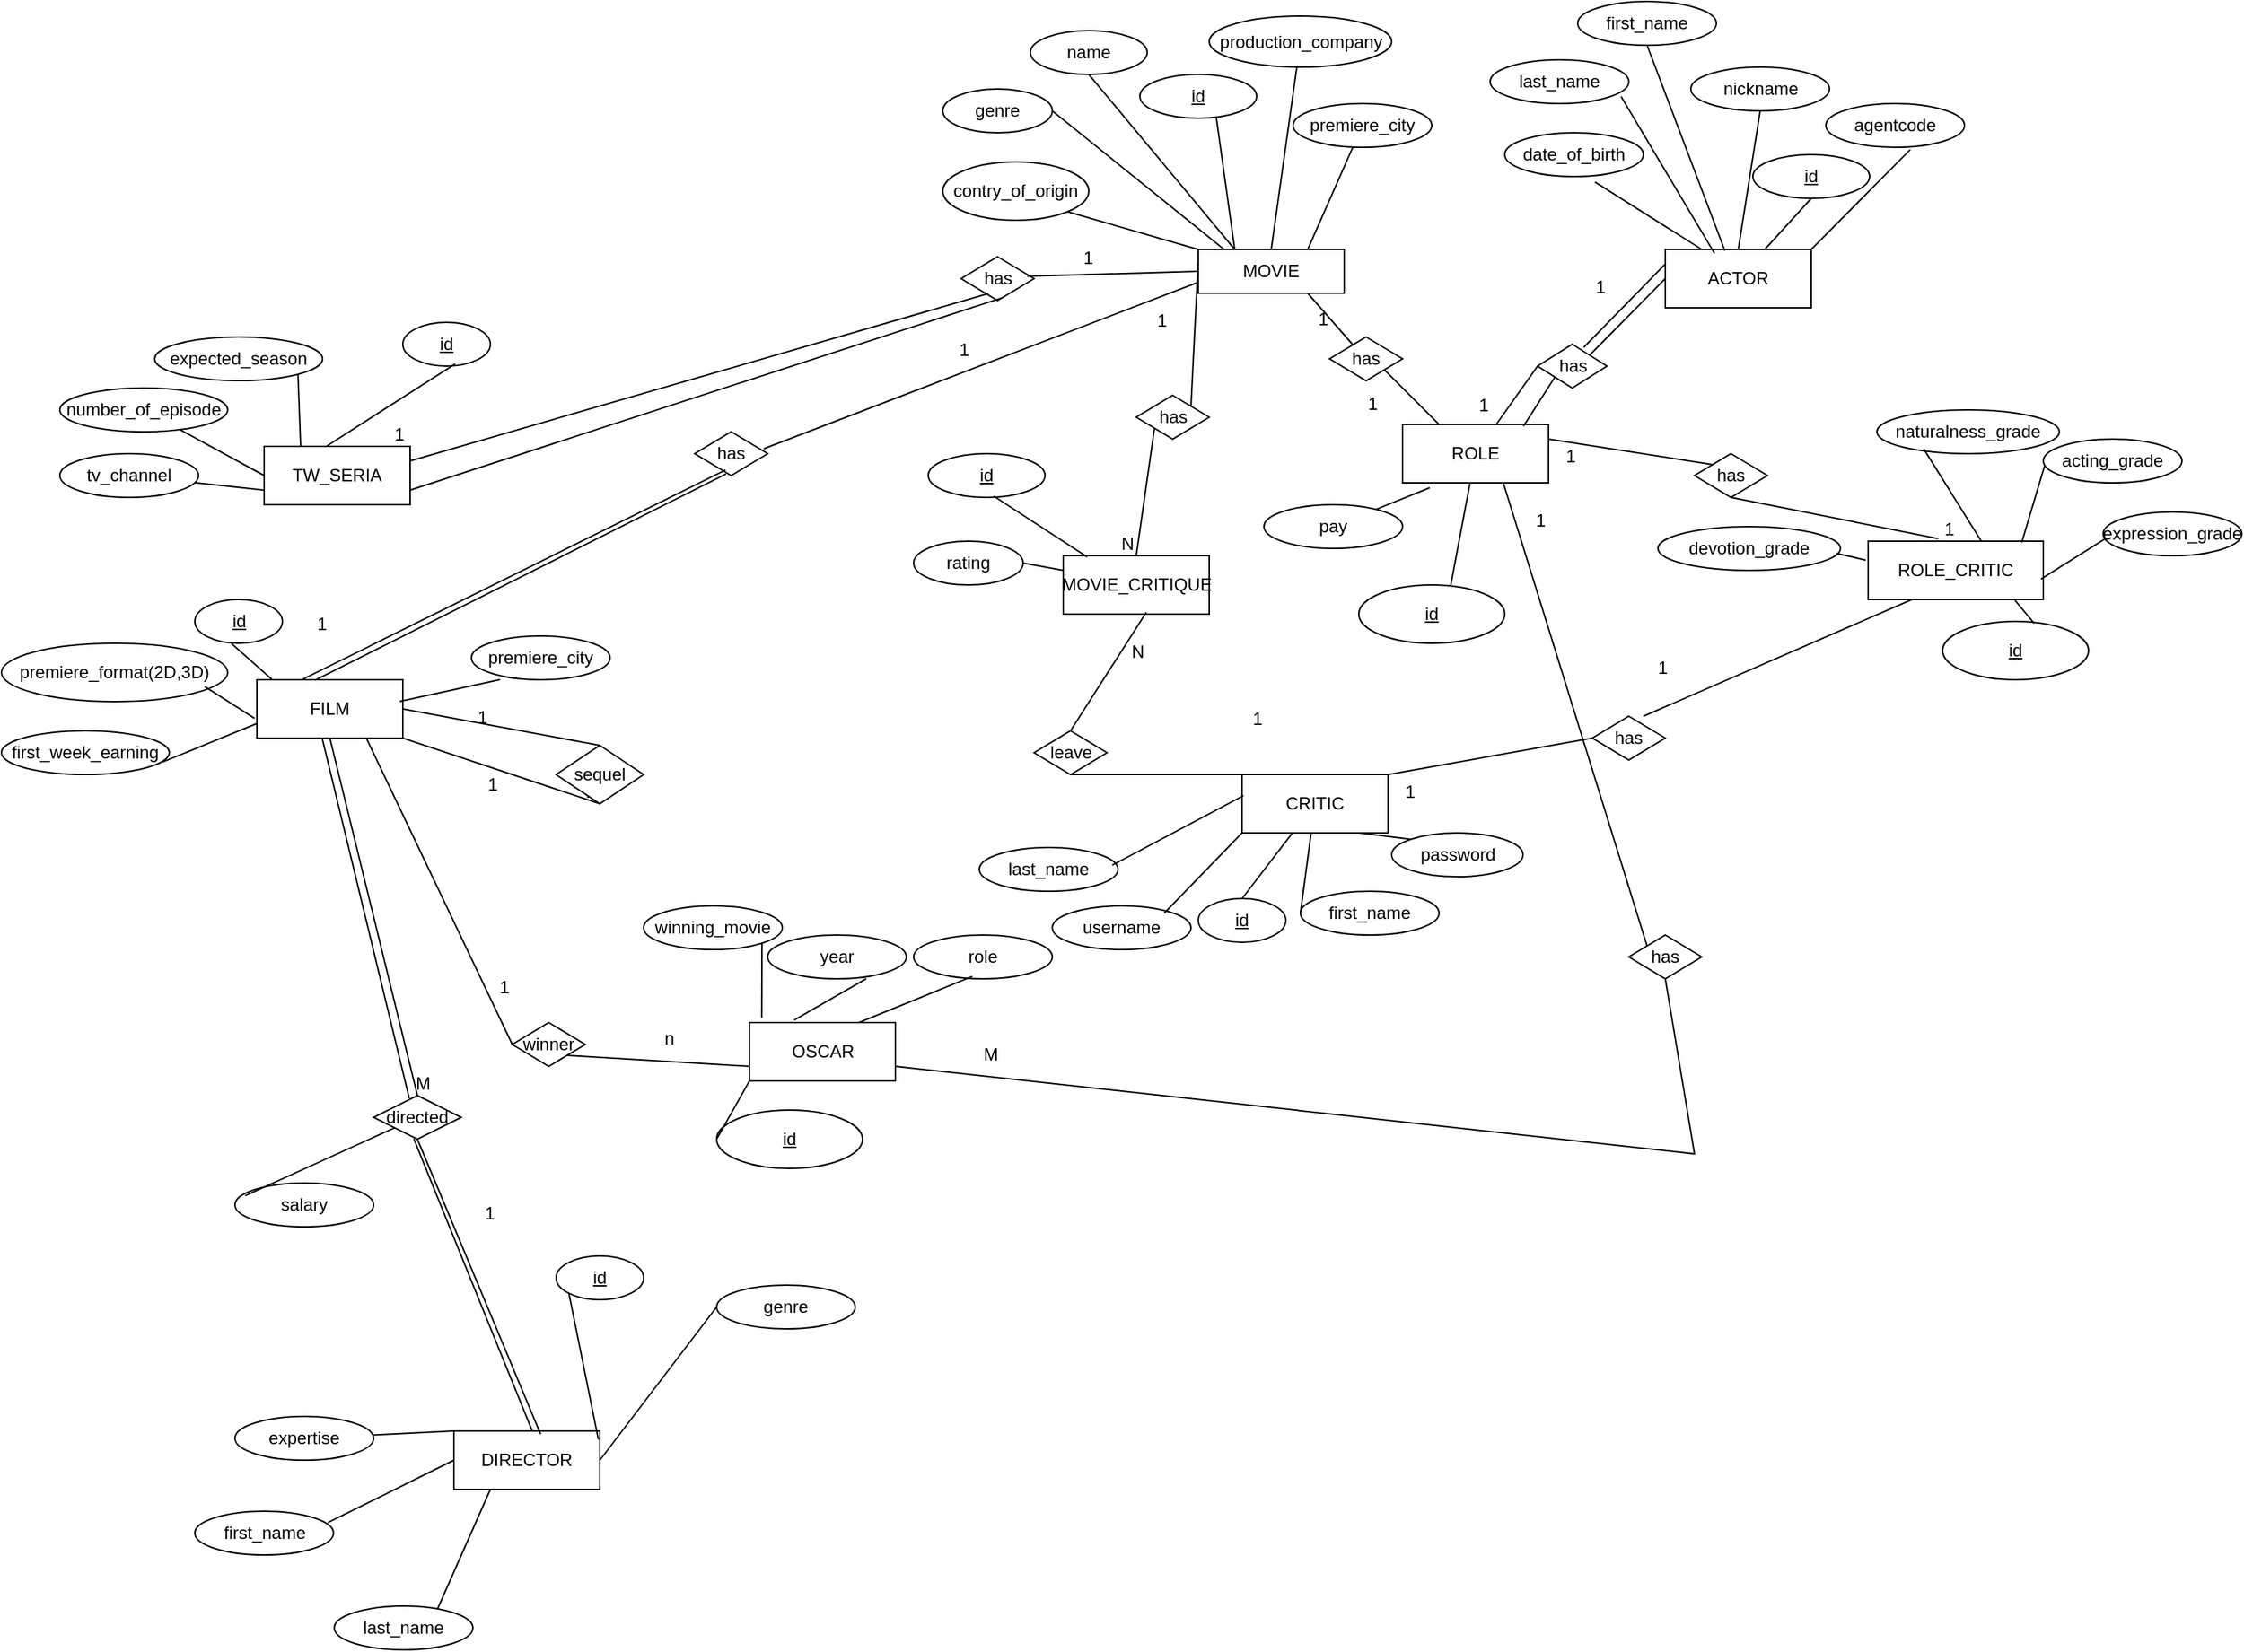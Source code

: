<mxfile version="22.1.18" type="device">
  <diagram name="Page-1" id="maxGjUrJrCPBFPNwjwl4">
    <mxGraphModel dx="3152" dy="1347" grid="1" gridSize="10" guides="1" tooltips="1" connect="1" arrows="1" fold="1" page="1" pageScale="1" pageWidth="850" pageHeight="1100" math="0" shadow="0">
      <root>
        <mxCell id="0" />
        <mxCell id="1" parent="0" />
        <mxCell id="7V2NO4_es9mxgs32gqrF-1" value="MOVIE" style="whiteSpace=wrap;html=1;align=center;" parent="1" vertex="1">
          <mxGeometry x="120" y="280" width="100" height="30" as="geometry" />
        </mxCell>
        <mxCell id="7V2NO4_es9mxgs32gqrF-2" value="has" style="shape=rhombus;perimeter=rhombusPerimeter;whiteSpace=wrap;html=1;align=center;" parent="1" vertex="1">
          <mxGeometry x="352.5" y="345" width="47.5" height="30" as="geometry" />
        </mxCell>
        <mxCell id="7V2NO4_es9mxgs32gqrF-3" value="ACTOR" style="whiteSpace=wrap;html=1;align=center;" parent="1" vertex="1">
          <mxGeometry x="440" y="280" width="100" height="40" as="geometry" />
        </mxCell>
        <mxCell id="7V2NO4_es9mxgs32gqrF-4" value="winner" style="shape=rhombus;perimeter=rhombusPerimeter;whiteSpace=wrap;html=1;align=center;" parent="1" vertex="1">
          <mxGeometry x="-350" y="810" width="50" height="30" as="geometry" />
        </mxCell>
        <mxCell id="7V2NO4_es9mxgs32gqrF-5" value="MOVIE_CRITIQUE" style="whiteSpace=wrap;html=1;align=center;" parent="1" vertex="1">
          <mxGeometry x="27.5" y="490" width="100" height="40" as="geometry" />
        </mxCell>
        <mxCell id="7V2NO4_es9mxgs32gqrF-7" value="leave" style="shape=rhombus;perimeter=rhombusPerimeter;whiteSpace=wrap;html=1;align=center;" parent="1" vertex="1">
          <mxGeometry x="7.5" y="610" width="50" height="30" as="geometry" />
        </mxCell>
        <mxCell id="7V2NO4_es9mxgs32gqrF-8" value="CRITIC" style="whiteSpace=wrap;html=1;align=center;" parent="1" vertex="1">
          <mxGeometry x="150" y="640" width="100" height="40" as="geometry" />
        </mxCell>
        <mxCell id="7V2NO4_es9mxgs32gqrF-9" value="has" style="shape=rhombus;perimeter=rhombusPerimeter;whiteSpace=wrap;html=1;align=center;" parent="1" vertex="1">
          <mxGeometry x="-42.5" y="285" width="50" height="30" as="geometry" />
        </mxCell>
        <mxCell id="7V2NO4_es9mxgs32gqrF-13" value="TW_SERIA" style="whiteSpace=wrap;html=1;align=center;" parent="1" vertex="1">
          <mxGeometry x="-520" y="415" width="100" height="40" as="geometry" />
        </mxCell>
        <mxCell id="7V2NO4_es9mxgs32gqrF-14" value="FILM" style="whiteSpace=wrap;html=1;align=center;" parent="1" vertex="1">
          <mxGeometry x="-525" y="575" width="100" height="40" as="geometry" />
        </mxCell>
        <mxCell id="7V2NO4_es9mxgs32gqrF-15" value="has" style="shape=rhombus;perimeter=rhombusPerimeter;whiteSpace=wrap;html=1;align=center;" parent="1" vertex="1">
          <mxGeometry x="-225" y="405" width="50" height="30" as="geometry" />
        </mxCell>
        <mxCell id="7V2NO4_es9mxgs32gqrF-18" value="directed" style="shape=rhombus;perimeter=rhombusPerimeter;whiteSpace=wrap;html=1;align=center;" parent="1" vertex="1">
          <mxGeometry x="-445" y="860" width="60" height="30" as="geometry" />
        </mxCell>
        <mxCell id="7V2NO4_es9mxgs32gqrF-19" value="DIRECTOR" style="whiteSpace=wrap;html=1;align=center;" parent="1" vertex="1">
          <mxGeometry x="-390" y="1090" width="100" height="40" as="geometry" />
        </mxCell>
        <mxCell id="7V2NO4_es9mxgs32gqrF-22" value="OSCAR" style="whiteSpace=wrap;html=1;align=center;" parent="1" vertex="1">
          <mxGeometry x="-187.5" y="810" width="100" height="40" as="geometry" />
        </mxCell>
        <mxCell id="7V2NO4_es9mxgs32gqrF-23" value="" style="endArrow=none;html=1;rounded=0;entryX=0;entryY=0.5;entryDx=0;entryDy=0;" parent="1" source="R5YM7b1Q5V1mwG2JrPDw-5" target="7V2NO4_es9mxgs32gqrF-2" edge="1">
          <mxGeometry relative="1" as="geometry">
            <mxPoint x="420" y="540" as="sourcePoint" />
            <mxPoint x="580" y="540" as="targetPoint" />
          </mxGeometry>
        </mxCell>
        <mxCell id="7V2NO4_es9mxgs32gqrF-24" value="1" style="resizable=0;html=1;whiteSpace=wrap;align=right;verticalAlign=bottom;" parent="7V2NO4_es9mxgs32gqrF-23" connectable="0" vertex="1">
          <mxGeometry x="1" relative="1" as="geometry">
            <mxPoint x="-32" y="35" as="offset" />
          </mxGeometry>
        </mxCell>
        <mxCell id="7V2NO4_es9mxgs32gqrF-25" value="" style="endArrow=none;html=1;rounded=0;exitX=1;exitY=0;exitDx=0;exitDy=0;entryX=0;entryY=0.5;entryDx=0;entryDy=0;" parent="1" source="7V2NO4_es9mxgs32gqrF-2" target="7V2NO4_es9mxgs32gqrF-3" edge="1">
          <mxGeometry relative="1" as="geometry">
            <mxPoint x="230" y="310" as="sourcePoint" />
            <mxPoint x="310" y="310" as="targetPoint" />
          </mxGeometry>
        </mxCell>
        <mxCell id="7V2NO4_es9mxgs32gqrF-26" value="1" style="resizable=0;html=1;whiteSpace=wrap;align=right;verticalAlign=bottom;" parent="7V2NO4_es9mxgs32gqrF-25" connectable="0" vertex="1">
          <mxGeometry x="1" relative="1" as="geometry">
            <mxPoint x="-40" y="15" as="offset" />
          </mxGeometry>
        </mxCell>
        <mxCell id="7V2NO4_es9mxgs32gqrF-27" value="" style="endArrow=none;html=1;rounded=0;exitX=0.75;exitY=1;exitDx=0;exitDy=0;entryX=0;entryY=0.5;entryDx=0;entryDy=0;" parent="1" source="7V2NO4_es9mxgs32gqrF-14" target="7V2NO4_es9mxgs32gqrF-4" edge="1">
          <mxGeometry relative="1" as="geometry">
            <mxPoint x="-333.31" y="900" as="sourcePoint" />
            <mxPoint x="445.004" y="758.488" as="targetPoint" />
          </mxGeometry>
        </mxCell>
        <mxCell id="7V2NO4_es9mxgs32gqrF-28" value="1" style="resizable=0;html=1;whiteSpace=wrap;align=right;verticalAlign=bottom;" parent="7V2NO4_es9mxgs32gqrF-27" connectable="0" vertex="1">
          <mxGeometry x="1" relative="1" as="geometry">
            <mxPoint y="-30" as="offset" />
          </mxGeometry>
        </mxCell>
        <mxCell id="7V2NO4_es9mxgs32gqrF-29" value="" style="endArrow=none;html=1;rounded=0;entryX=0;entryY=0.75;entryDx=0;entryDy=0;exitX=1;exitY=1;exitDx=0;exitDy=0;" parent="1" source="7V2NO4_es9mxgs32gqrF-4" target="7V2NO4_es9mxgs32gqrF-22" edge="1">
          <mxGeometry relative="1" as="geometry">
            <mxPoint x="-310" y="870" as="sourcePoint" />
            <mxPoint x="-210" y="870" as="targetPoint" />
          </mxGeometry>
        </mxCell>
        <mxCell id="7V2NO4_es9mxgs32gqrF-30" value="n" style="resizable=0;html=1;whiteSpace=wrap;align=right;verticalAlign=bottom;" parent="7V2NO4_es9mxgs32gqrF-29" connectable="0" vertex="1">
          <mxGeometry x="1" relative="1" as="geometry">
            <mxPoint x="-50" y="-10" as="offset" />
          </mxGeometry>
        </mxCell>
        <mxCell id="7V2NO4_es9mxgs32gqrF-31" value="" style="endArrow=none;html=1;rounded=0;entryX=0.906;entryY=0.447;entryDx=0;entryDy=0;entryPerimeter=0;" parent="1" target="7V2NO4_es9mxgs32gqrF-9" edge="1">
          <mxGeometry relative="1" as="geometry">
            <mxPoint x="120" y="295" as="sourcePoint" />
            <mxPoint x="20" y="340" as="targetPoint" />
          </mxGeometry>
        </mxCell>
        <mxCell id="7V2NO4_es9mxgs32gqrF-32" value="1" style="resizable=0;html=1;whiteSpace=wrap;align=right;verticalAlign=bottom;" parent="7V2NO4_es9mxgs32gqrF-31" connectable="0" vertex="1">
          <mxGeometry x="1" relative="1" as="geometry">
            <mxPoint x="-10" y="-65" as="offset" />
          </mxGeometry>
        </mxCell>
        <mxCell id="7V2NO4_es9mxgs32gqrF-33" value="" style="endArrow=none;html=1;rounded=0;exitX=0.373;exitY=0.842;exitDx=0;exitDy=0;entryX=1;entryY=0.25;entryDx=0;entryDy=0;exitPerimeter=0;" parent="1" source="7V2NO4_es9mxgs32gqrF-9" target="7V2NO4_es9mxgs32gqrF-13" edge="1">
          <mxGeometry relative="1" as="geometry">
            <mxPoint x="180" y="330" as="sourcePoint" />
            <mxPoint x="-147.8" y="320.32" as="targetPoint" />
          </mxGeometry>
        </mxCell>
        <mxCell id="7V2NO4_es9mxgs32gqrF-34" value="1" style="resizable=0;html=1;whiteSpace=wrap;align=right;verticalAlign=bottom;" parent="7V2NO4_es9mxgs32gqrF-33" connectable="0" vertex="1">
          <mxGeometry x="1" relative="1" as="geometry">
            <mxPoint x="-2" y="-10" as="offset" />
          </mxGeometry>
        </mxCell>
        <mxCell id="7V2NO4_es9mxgs32gqrF-41" value="" style="endArrow=none;html=1;rounded=0;exitX=0.429;exitY=0.965;exitDx=0;exitDy=0;exitPerimeter=0;entryX=0.398;entryY=0.008;entryDx=0;entryDy=0;entryPerimeter=0;" parent="1" source="7V2NO4_es9mxgs32gqrF-15" target="7V2NO4_es9mxgs32gqrF-14" edge="1">
          <mxGeometry relative="1" as="geometry">
            <mxPoint x="145" y="620" as="sourcePoint" />
            <mxPoint x="126" y="690" as="targetPoint" />
          </mxGeometry>
        </mxCell>
        <mxCell id="7V2NO4_es9mxgs32gqrF-42" value="1" style="resizable=0;html=1;whiteSpace=wrap;align=right;verticalAlign=bottom;" parent="7V2NO4_es9mxgs32gqrF-41" connectable="0" vertex="1">
          <mxGeometry x="1" relative="1" as="geometry">
            <mxPoint x="10" y="-30" as="offset" />
          </mxGeometry>
        </mxCell>
        <mxCell id="7V2NO4_es9mxgs32gqrF-43" value="" style="endArrow=none;html=1;rounded=0;exitX=0.5;exitY=1;exitDx=0;exitDy=0;entryX=0.5;entryY=0;entryDx=0;entryDy=0;" parent="1" source="7V2NO4_es9mxgs32gqrF-14" target="7V2NO4_es9mxgs32gqrF-18" edge="1">
          <mxGeometry relative="1" as="geometry">
            <mxPoint x="280" y="718" as="sourcePoint" />
            <mxPoint x="319" y="790" as="targetPoint" />
          </mxGeometry>
        </mxCell>
        <mxCell id="7V2NO4_es9mxgs32gqrF-44" value="1" style="resizable=0;html=1;whiteSpace=wrap;align=right;verticalAlign=bottom;" parent="7V2NO4_es9mxgs32gqrF-43" connectable="0" vertex="1">
          <mxGeometry x="1" relative="1" as="geometry">
            <mxPoint x="55" y="90" as="offset" />
          </mxGeometry>
        </mxCell>
        <mxCell id="7V2NO4_es9mxgs32gqrF-45" value="" style="endArrow=none;html=1;rounded=0;exitX=0.594;exitY=0.054;exitDx=0;exitDy=0;exitPerimeter=0;entryX=0.5;entryY=1;entryDx=0;entryDy=0;" parent="1" source="7V2NO4_es9mxgs32gqrF-19" target="7V2NO4_es9mxgs32gqrF-18" edge="1">
          <mxGeometry relative="1" as="geometry">
            <mxPoint x="261" y="628" as="sourcePoint" />
            <mxPoint x="300" y="700" as="targetPoint" />
          </mxGeometry>
        </mxCell>
        <mxCell id="7V2NO4_es9mxgs32gqrF-46" value="M" style="resizable=0;html=1;whiteSpace=wrap;align=right;verticalAlign=bottom;" parent="7V2NO4_es9mxgs32gqrF-45" connectable="0" vertex="1">
          <mxGeometry x="1" relative="1" as="geometry">
            <mxPoint x="10" y="-30" as="offset" />
          </mxGeometry>
        </mxCell>
        <mxCell id="7V2NO4_es9mxgs32gqrF-47" value="" style="endArrow=none;html=1;rounded=0;exitX=0.5;exitY=0;exitDx=0;exitDy=0;entryX=1;entryY=0.5;entryDx=0;entryDy=0;" parent="1" source="R5YM7b1Q5V1mwG2JrPDw-28" target="7V2NO4_es9mxgs32gqrF-14" edge="1">
          <mxGeometry relative="1" as="geometry">
            <mxPoint x="-355.5" y="615" as="sourcePoint" />
            <mxPoint x="350" y="695" as="targetPoint" />
          </mxGeometry>
        </mxCell>
        <mxCell id="7V2NO4_es9mxgs32gqrF-48" value="1" style="resizable=0;html=1;whiteSpace=wrap;align=right;verticalAlign=bottom;" parent="7V2NO4_es9mxgs32gqrF-47" connectable="0" vertex="1">
          <mxGeometry x="1" relative="1" as="geometry">
            <mxPoint x="60" y="15" as="offset" />
          </mxGeometry>
        </mxCell>
        <mxCell id="7V2NO4_es9mxgs32gqrF-49" value="" style="endArrow=none;html=1;rounded=0;entryX=0.5;entryY=1;entryDx=0;entryDy=0;exitX=1;exitY=1;exitDx=0;exitDy=0;" parent="1" source="7V2NO4_es9mxgs32gqrF-14" target="R5YM7b1Q5V1mwG2JrPDw-28" edge="1">
          <mxGeometry relative="1" as="geometry">
            <mxPoint x="-305.5" y="615" as="sourcePoint" />
            <mxPoint x="-245" y="620" as="targetPoint" />
          </mxGeometry>
        </mxCell>
        <mxCell id="7V2NO4_es9mxgs32gqrF-50" value="N" style="resizable=0;html=1;whiteSpace=wrap;align=right;verticalAlign=bottom;" parent="7V2NO4_es9mxgs32gqrF-49" connectable="0" vertex="1">
          <mxGeometry x="1" relative="1" as="geometry" />
        </mxCell>
        <mxCell id="7V2NO4_es9mxgs32gqrF-51" value="" style="endArrow=none;html=1;rounded=0;entryX=0.5;entryY=0;entryDx=0;entryDy=0;exitX=0.5;exitY=1;exitDx=0;exitDy=0;" parent="1" source="7V2NO4_es9mxgs32gqrF-7" target="7V2NO4_es9mxgs32gqrF-8" edge="1">
          <mxGeometry relative="1" as="geometry">
            <mxPoint x="-60" y="620" as="sourcePoint" />
            <mxPoint x="350" y="710" as="targetPoint" />
          </mxGeometry>
        </mxCell>
        <mxCell id="7V2NO4_es9mxgs32gqrF-52" value="1" style="resizable=0;html=1;whiteSpace=wrap;align=right;verticalAlign=bottom;" parent="7V2NO4_es9mxgs32gqrF-51" connectable="0" vertex="1">
          <mxGeometry x="1" relative="1" as="geometry">
            <mxPoint x="-35" y="-30" as="offset" />
          </mxGeometry>
        </mxCell>
        <mxCell id="7V2NO4_es9mxgs32gqrF-53" value="" style="endArrow=none;html=1;rounded=0;entryX=0.569;entryY=0.969;entryDx=0;entryDy=0;entryPerimeter=0;exitX=0.5;exitY=0;exitDx=0;exitDy=0;" parent="1" source="7V2NO4_es9mxgs32gqrF-7" target="7V2NO4_es9mxgs32gqrF-5" edge="1">
          <mxGeometry relative="1" as="geometry">
            <mxPoint x="10" y="640" as="sourcePoint" />
            <mxPoint x="170" y="640" as="targetPoint" />
          </mxGeometry>
        </mxCell>
        <mxCell id="7V2NO4_es9mxgs32gqrF-54" value="N" style="resizable=0;html=1;whiteSpace=wrap;align=right;verticalAlign=bottom;" parent="7V2NO4_es9mxgs32gqrF-53" connectable="0" vertex="1">
          <mxGeometry x="1" relative="1" as="geometry">
            <mxPoint y="36" as="offset" />
          </mxGeometry>
        </mxCell>
        <mxCell id="7V2NO4_es9mxgs32gqrF-55" value="" style="endArrow=none;html=1;rounded=0;exitX=0;exitY=1;exitDx=0;exitDy=0;entryX=0.5;entryY=0;entryDx=0;entryDy=0;" parent="1" source="7V2NO4_es9mxgs32gqrF-6" target="7V2NO4_es9mxgs32gqrF-5" edge="1">
          <mxGeometry relative="1" as="geometry">
            <mxPoint x="10" y="410" as="sourcePoint" />
            <mxPoint x="170" y="410" as="targetPoint" />
          </mxGeometry>
        </mxCell>
        <mxCell id="7V2NO4_es9mxgs32gqrF-57" value="N" style="resizable=0;html=1;whiteSpace=wrap;align=right;verticalAlign=bottom;" parent="7V2NO4_es9mxgs32gqrF-55" connectable="0" vertex="1">
          <mxGeometry x="1" relative="1" as="geometry" />
        </mxCell>
        <mxCell id="7V2NO4_es9mxgs32gqrF-58" value="" style="endArrow=none;html=1;rounded=0;exitX=0;exitY=0.25;exitDx=0;exitDy=0;entryX=1;entryY=0;entryDx=0;entryDy=0;" parent="1" source="7V2NO4_es9mxgs32gqrF-1" target="7V2NO4_es9mxgs32gqrF-6" edge="1">
          <mxGeometry relative="1" as="geometry">
            <mxPoint x="120" y="290" as="sourcePoint" />
            <mxPoint x="-20" y="420" as="targetPoint" />
          </mxGeometry>
        </mxCell>
        <mxCell id="7V2NO4_es9mxgs32gqrF-59" value="1" style="resizable=0;html=1;whiteSpace=wrap;align=left;verticalAlign=bottom;" parent="7V2NO4_es9mxgs32gqrF-58" connectable="0" vertex="1">
          <mxGeometry x="-1" relative="1" as="geometry">
            <mxPoint x="-30" y="50" as="offset" />
          </mxGeometry>
        </mxCell>
        <mxCell id="7V2NO4_es9mxgs32gqrF-6" value="has" style="shape=rhombus;perimeter=rhombusPerimeter;whiteSpace=wrap;html=1;align=center;" parent="1" vertex="1">
          <mxGeometry x="77.5" y="380" width="50" height="30" as="geometry" />
        </mxCell>
        <mxCell id="7V2NO4_es9mxgs32gqrF-62" value="" style="endArrow=none;html=1;rounded=0;entryX=0.843;entryY=0.987;entryDx=0;entryDy=0;entryPerimeter=0;exitX=0;exitY=0;exitDx=0;exitDy=0;" parent="1" source="7V2NO4_es9mxgs32gqrF-61" edge="1">
          <mxGeometry relative="1" as="geometry">
            <mxPoint x="424.7" y="750.52" as="sourcePoint" />
            <mxPoint x="329.0" y="440.0" as="targetPoint" />
            <Array as="points" />
          </mxGeometry>
        </mxCell>
        <mxCell id="7V2NO4_es9mxgs32gqrF-64" value="1" style="resizable=0;html=1;whiteSpace=wrap;align=right;verticalAlign=bottom;" parent="7V2NO4_es9mxgs32gqrF-62" connectable="0" vertex="1">
          <mxGeometry x="1" relative="1" as="geometry">
            <mxPoint x="31" y="35" as="offset" />
          </mxGeometry>
        </mxCell>
        <mxCell id="7V2NO4_es9mxgs32gqrF-65" value="" style="endArrow=none;html=1;rounded=0;exitX=1;exitY=0.75;exitDx=0;exitDy=0;entryX=0.5;entryY=1;entryDx=0;entryDy=0;" parent="1" source="7V2NO4_es9mxgs32gqrF-22" target="7V2NO4_es9mxgs32gqrF-61" edge="1">
          <mxGeometry relative="1" as="geometry">
            <mxPoint x="-72.5" y="860" as="sourcePoint" />
            <mxPoint x="480" y="780" as="targetPoint" />
            <Array as="points">
              <mxPoint x="460" y="900" />
            </Array>
          </mxGeometry>
        </mxCell>
        <mxCell id="7V2NO4_es9mxgs32gqrF-66" value="M" style="resizable=0;html=1;whiteSpace=wrap;align=left;verticalAlign=bottom;" parent="7V2NO4_es9mxgs32gqrF-65" connectable="0" vertex="1">
          <mxGeometry x="-1" relative="1" as="geometry">
            <mxPoint x="58" as="offset" />
          </mxGeometry>
        </mxCell>
        <mxCell id="7V2NO4_es9mxgs32gqrF-61" value="has" style="shape=rhombus;perimeter=rhombusPerimeter;whiteSpace=wrap;html=1;align=center;" parent="1" vertex="1">
          <mxGeometry x="415" y="750" width="50" height="30" as="geometry" />
        </mxCell>
        <mxCell id="7V2NO4_es9mxgs32gqrF-74" value="" style="endArrow=none;html=1;rounded=0;entryX=0.407;entryY=0.067;entryDx=0;entryDy=0;entryPerimeter=0;exitX=0.448;exitY=1.008;exitDx=0;exitDy=0;exitPerimeter=0;" parent="1" source="7V2NO4_es9mxgs32gqrF-14" target="7V2NO4_es9mxgs32gqrF-18" edge="1">
          <mxGeometry relative="1" as="geometry">
            <mxPoint x="280" y="720" as="sourcePoint" />
            <mxPoint x="300" y="790" as="targetPoint" />
          </mxGeometry>
        </mxCell>
        <mxCell id="7V2NO4_es9mxgs32gqrF-77" value="" style="endArrow=none;html=1;rounded=0;exitX=0.536;exitY=-0.004;exitDx=0;exitDy=0;entryX=0.459;entryY=0.991;entryDx=0;entryDy=0;entryPerimeter=0;exitPerimeter=0;" parent="1" source="7V2NO4_es9mxgs32gqrF-19" target="7V2NO4_es9mxgs32gqrF-18" edge="1">
          <mxGeometry relative="1" as="geometry">
            <mxPoint x="280" y="740" as="sourcePoint" />
            <mxPoint x="440" y="740" as="targetPoint" />
          </mxGeometry>
        </mxCell>
        <mxCell id="6lStDxBlCW6mGLQOsRff-1" value="id" style="ellipse;whiteSpace=wrap;html=1;align=center;fontStyle=4;" parent="1" vertex="1">
          <mxGeometry x="80" y="160" width="80" height="30" as="geometry" />
        </mxCell>
        <mxCell id="6lStDxBlCW6mGLQOsRff-2" value="id" style="ellipse;whiteSpace=wrap;html=1;align=center;fontStyle=4;" parent="1" vertex="1">
          <mxGeometry x="500" y="215" width="80" height="30" as="geometry" />
        </mxCell>
        <mxCell id="6lStDxBlCW6mGLQOsRff-3" value="name" style="ellipse;whiteSpace=wrap;html=1;align=center;" parent="1" vertex="1">
          <mxGeometry x="5" y="130" width="80" height="30" as="geometry" />
        </mxCell>
        <mxCell id="6lStDxBlCW6mGLQOsRff-4" value="premiere_city" style="ellipse;whiteSpace=wrap;html=1;align=center;" parent="1" vertex="1">
          <mxGeometry x="185" y="180" width="95" height="30" as="geometry" />
        </mxCell>
        <mxCell id="6lStDxBlCW6mGLQOsRff-5" value="genre" style="ellipse;whiteSpace=wrap;html=1;align=center;" parent="1" vertex="1">
          <mxGeometry x="-55" y="170" width="75" height="30" as="geometry" />
        </mxCell>
        <mxCell id="6lStDxBlCW6mGLQOsRff-6" value="contry_of_origin" style="ellipse;whiteSpace=wrap;html=1;align=center;" parent="1" vertex="1">
          <mxGeometry x="-55" y="220" width="100" height="40" as="geometry" />
        </mxCell>
        <mxCell id="6lStDxBlCW6mGLQOsRff-7" value="production_company" style="ellipse;whiteSpace=wrap;html=1;align=center;" parent="1" vertex="1">
          <mxGeometry x="127.5" y="120" width="125" height="35" as="geometry" />
        </mxCell>
        <mxCell id="6lStDxBlCW6mGLQOsRff-8" value="first_name" style="ellipse;whiteSpace=wrap;html=1;align=center;" parent="1" vertex="1">
          <mxGeometry x="380" y="110" width="95" height="30" as="geometry" />
        </mxCell>
        <mxCell id="6lStDxBlCW6mGLQOsRff-9" value="last_name" style="ellipse;whiteSpace=wrap;html=1;align=center;" parent="1" vertex="1">
          <mxGeometry x="320" y="150" width="95" height="30" as="geometry" />
        </mxCell>
        <mxCell id="6lStDxBlCW6mGLQOsRff-11" value="nickname" style="ellipse;whiteSpace=wrap;html=1;align=center;" parent="1" vertex="1">
          <mxGeometry x="457.5" y="155" width="95" height="30" as="geometry" />
        </mxCell>
        <mxCell id="6lStDxBlCW6mGLQOsRff-12" value="date_of_birth" style="ellipse;whiteSpace=wrap;html=1;align=center;" parent="1" vertex="1">
          <mxGeometry x="330" y="200" width="95" height="30" as="geometry" />
        </mxCell>
        <mxCell id="6lStDxBlCW6mGLQOsRff-13" value="agentcode" style="ellipse;whiteSpace=wrap;html=1;align=center;" parent="1" vertex="1">
          <mxGeometry x="550" y="180" width="95" height="30" as="geometry" />
        </mxCell>
        <mxCell id="6lStDxBlCW6mGLQOsRff-14" value="" style="endArrow=none;html=1;rounded=0;exitX=0.666;exitY=0.07;exitDx=0;exitDy=0;entryX=0;entryY=0.25;entryDx=0;entryDy=0;exitPerimeter=0;" parent="1" source="7V2NO4_es9mxgs32gqrF-2" target="7V2NO4_es9mxgs32gqrF-3" edge="1">
          <mxGeometry relative="1" as="geometry">
            <mxPoint x="360" y="310" as="sourcePoint" />
            <mxPoint x="450" y="310" as="targetPoint" />
          </mxGeometry>
        </mxCell>
        <mxCell id="6lStDxBlCW6mGLQOsRff-16" value="id" style="ellipse;whiteSpace=wrap;html=1;align=center;fontStyle=4;" parent="1" vertex="1">
          <mxGeometry x="-567.5" y="520" width="60" height="30" as="geometry" />
        </mxCell>
        <mxCell id="6lStDxBlCW6mGLQOsRff-17" value="premiere_city" style="ellipse;whiteSpace=wrap;html=1;align=center;" parent="1" vertex="1">
          <mxGeometry x="-378" y="545" width="95" height="30" as="geometry" />
        </mxCell>
        <mxCell id="6lStDxBlCW6mGLQOsRff-18" value="first_week_earning" style="ellipse;whiteSpace=wrap;html=1;align=center;" parent="1" vertex="1">
          <mxGeometry x="-700" y="610" width="115" height="30" as="geometry" />
        </mxCell>
        <mxCell id="6lStDxBlCW6mGLQOsRff-19" value="premiere_format(2D,3D)" style="ellipse;whiteSpace=wrap;html=1;align=center;" parent="1" vertex="1">
          <mxGeometry x="-700" y="550" width="155" height="40" as="geometry" />
        </mxCell>
        <mxCell id="6lStDxBlCW6mGLQOsRff-22" value="username" style="ellipse;whiteSpace=wrap;html=1;align=center;" parent="1" vertex="1">
          <mxGeometry x="20" y="730" width="95" height="30" as="geometry" />
        </mxCell>
        <mxCell id="6lStDxBlCW6mGLQOsRff-23" value="password" style="ellipse;whiteSpace=wrap;html=1;align=center;" parent="1" vertex="1">
          <mxGeometry x="252.5" y="680" width="90" height="30" as="geometry" />
        </mxCell>
        <mxCell id="6lStDxBlCW6mGLQOsRff-24" value="id" style="ellipse;whiteSpace=wrap;html=1;align=center;fontStyle=4;" parent="1" vertex="1">
          <mxGeometry x="120" y="725" width="60" height="30" as="geometry" />
        </mxCell>
        <mxCell id="6lStDxBlCW6mGLQOsRff-25" value="last_name" style="ellipse;whiteSpace=wrap;html=1;align=center;" parent="1" vertex="1">
          <mxGeometry x="-30" y="690" width="95" height="30" as="geometry" />
        </mxCell>
        <mxCell id="6lStDxBlCW6mGLQOsRff-26" value="first_name" style="ellipse;whiteSpace=wrap;html=1;align=center;" parent="1" vertex="1">
          <mxGeometry x="190" y="720" width="95" height="30" as="geometry" />
        </mxCell>
        <mxCell id="6lStDxBlCW6mGLQOsRff-27" value="rating" style="ellipse;whiteSpace=wrap;html=1;align=center;" parent="1" vertex="1">
          <mxGeometry x="-75" y="480" width="75" height="30" as="geometry" />
        </mxCell>
        <mxCell id="6lStDxBlCW6mGLQOsRff-28" value="id" style="ellipse;whiteSpace=wrap;html=1;align=center;fontStyle=4;" parent="1" vertex="1">
          <mxGeometry x="-65" y="420" width="80" height="30" as="geometry" />
        </mxCell>
        <mxCell id="6lStDxBlCW6mGLQOsRff-29" value="id" style="ellipse;whiteSpace=wrap;html=1;align=center;fontStyle=4;" parent="1" vertex="1">
          <mxGeometry x="-425" y="330" width="60" height="30" as="geometry" />
        </mxCell>
        <mxCell id="6lStDxBlCW6mGLQOsRff-30" value="tv_channel" style="ellipse;whiteSpace=wrap;html=1;align=center;" parent="1" vertex="1">
          <mxGeometry x="-660" y="420" width="95" height="30" as="geometry" />
        </mxCell>
        <mxCell id="6lStDxBlCW6mGLQOsRff-31" value="number_of_episode" style="ellipse;whiteSpace=wrap;html=1;align=center;" parent="1" vertex="1">
          <mxGeometry x="-660" y="375" width="115" height="30" as="geometry" />
        </mxCell>
        <mxCell id="6lStDxBlCW6mGLQOsRff-32" value="expected_season" style="ellipse;whiteSpace=wrap;html=1;align=center;" parent="1" vertex="1">
          <mxGeometry x="-595" y="340" width="115" height="30" as="geometry" />
        </mxCell>
        <mxCell id="6lStDxBlCW6mGLQOsRff-34" value="id" style="ellipse;whiteSpace=wrap;html=1;align=center;fontStyle=4;" parent="1" vertex="1">
          <mxGeometry x="-320" y="970" width="60" height="30" as="geometry" />
        </mxCell>
        <mxCell id="6lStDxBlCW6mGLQOsRff-35" value="first_name" style="ellipse;whiteSpace=wrap;html=1;align=center;" parent="1" vertex="1">
          <mxGeometry x="-567.5" y="1145" width="95" height="30" as="geometry" />
        </mxCell>
        <mxCell id="6lStDxBlCW6mGLQOsRff-36" value="last_name" style="ellipse;whiteSpace=wrap;html=1;align=center;" parent="1" vertex="1">
          <mxGeometry x="-472" y="1210" width="95" height="30" as="geometry" />
        </mxCell>
        <mxCell id="6lStDxBlCW6mGLQOsRff-37" value="genre" style="ellipse;whiteSpace=wrap;html=1;align=center;" parent="1" vertex="1">
          <mxGeometry x="-210" y="990" width="95" height="30" as="geometry" />
        </mxCell>
        <mxCell id="6lStDxBlCW6mGLQOsRff-38" value="expertise" style="ellipse;whiteSpace=wrap;html=1;align=center;" parent="1" vertex="1">
          <mxGeometry x="-540" y="1080" width="95" height="30" as="geometry" />
        </mxCell>
        <mxCell id="6lStDxBlCW6mGLQOsRff-39" value="salary" style="ellipse;whiteSpace=wrap;html=1;align=center;" parent="1" vertex="1">
          <mxGeometry x="-540" y="920" width="95" height="30" as="geometry" />
        </mxCell>
        <mxCell id="6lStDxBlCW6mGLQOsRff-43" value="role" style="ellipse;whiteSpace=wrap;html=1;align=center;" parent="1" vertex="1">
          <mxGeometry x="-75" y="750" width="95" height="30" as="geometry" />
        </mxCell>
        <mxCell id="6lStDxBlCW6mGLQOsRff-44" value="year" style="ellipse;whiteSpace=wrap;html=1;align=center;" parent="1" vertex="1">
          <mxGeometry x="-175" y="750" width="95" height="30" as="geometry" />
        </mxCell>
        <mxCell id="6lStDxBlCW6mGLQOsRff-45" value="winning_movie" style="ellipse;whiteSpace=wrap;html=1;align=center;" parent="1" vertex="1">
          <mxGeometry x="-260" y="730" width="95" height="30" as="geometry" />
        </mxCell>
        <mxCell id="6lStDxBlCW6mGLQOsRff-46" value="id" style="ellipse;whiteSpace=wrap;html=1;align=center;fontStyle=4;" parent="1" vertex="1">
          <mxGeometry x="-210" y="870" width="100" height="40" as="geometry" />
        </mxCell>
        <mxCell id="6lStDxBlCW6mGLQOsRff-47" value="" style="endArrow=none;html=1;rounded=0;exitX=1;exitY=1;exitDx=0;exitDy=0;entryX=0;entryY=0;entryDx=0;entryDy=0;" parent="1" source="6lStDxBlCW6mGLQOsRff-6" target="7V2NO4_es9mxgs32gqrF-1" edge="1">
          <mxGeometry relative="1" as="geometry">
            <mxPoint x="130" y="440" as="sourcePoint" />
            <mxPoint x="290" y="440" as="targetPoint" />
          </mxGeometry>
        </mxCell>
        <mxCell id="6lStDxBlCW6mGLQOsRff-48" value="" style="endArrow=none;html=1;rounded=0;exitX=1;exitY=0.5;exitDx=0;exitDy=0;entryX=0.177;entryY=0;entryDx=0;entryDy=0;entryPerimeter=0;" parent="1" source="6lStDxBlCW6mGLQOsRff-5" target="7V2NO4_es9mxgs32gqrF-1" edge="1">
          <mxGeometry relative="1" as="geometry">
            <mxPoint x="40" y="264" as="sourcePoint" />
            <mxPoint x="130" y="290" as="targetPoint" />
          </mxGeometry>
        </mxCell>
        <mxCell id="6lStDxBlCW6mGLQOsRff-49" value="" style="endArrow=none;html=1;rounded=0;exitX=0.5;exitY=1;exitDx=0;exitDy=0;entryX=0.25;entryY=0;entryDx=0;entryDy=0;" parent="1" source="6lStDxBlCW6mGLQOsRff-3" target="7V2NO4_es9mxgs32gqrF-1" edge="1">
          <mxGeometry relative="1" as="geometry">
            <mxPoint x="30" y="195" as="sourcePoint" />
            <mxPoint x="148" y="290" as="targetPoint" />
          </mxGeometry>
        </mxCell>
        <mxCell id="6lStDxBlCW6mGLQOsRff-50" value="" style="endArrow=none;html=1;rounded=0;exitX=0.654;exitY=0.978;exitDx=0;exitDy=0;entryX=0.25;entryY=0;entryDx=0;entryDy=0;exitPerimeter=0;" parent="1" source="6lStDxBlCW6mGLQOsRff-1" target="7V2NO4_es9mxgs32gqrF-1" edge="1">
          <mxGeometry relative="1" as="geometry">
            <mxPoint x="55" y="170" as="sourcePoint" />
            <mxPoint x="155" y="290" as="targetPoint" />
          </mxGeometry>
        </mxCell>
        <mxCell id="6lStDxBlCW6mGLQOsRff-51" value="" style="endArrow=none;html=1;rounded=0;entryX=0.5;entryY=0;entryDx=0;entryDy=0;" parent="1" source="6lStDxBlCW6mGLQOsRff-7" target="7V2NO4_es9mxgs32gqrF-1" edge="1">
          <mxGeometry relative="1" as="geometry">
            <mxPoint x="142" y="199" as="sourcePoint" />
            <mxPoint x="155" y="290" as="targetPoint" />
          </mxGeometry>
        </mxCell>
        <mxCell id="6lStDxBlCW6mGLQOsRff-52" value="" style="endArrow=none;html=1;rounded=0;entryX=0.75;entryY=0;entryDx=0;entryDy=0;" parent="1" source="6lStDxBlCW6mGLQOsRff-4" target="7V2NO4_es9mxgs32gqrF-1" edge="1">
          <mxGeometry relative="1" as="geometry">
            <mxPoint x="198" y="165" as="sourcePoint" />
            <mxPoint x="180" y="290" as="targetPoint" />
          </mxGeometry>
        </mxCell>
        <mxCell id="6lStDxBlCW6mGLQOsRff-53" value="" style="endArrow=none;html=1;rounded=0;entryX=0.25;entryY=0;entryDx=0;entryDy=0;exitX=0.651;exitY=1.126;exitDx=0;exitDy=0;exitPerimeter=0;" parent="1" source="6lStDxBlCW6mGLQOsRff-12" target="7V2NO4_es9mxgs32gqrF-3" edge="1">
          <mxGeometry relative="1" as="geometry">
            <mxPoint x="236" y="220" as="sourcePoint" />
            <mxPoint x="205" y="290" as="targetPoint" />
          </mxGeometry>
        </mxCell>
        <mxCell id="6lStDxBlCW6mGLQOsRff-54" value="" style="endArrow=none;html=1;rounded=0;exitX=0.5;exitY=1;exitDx=0;exitDy=0;" parent="1" source="6lStDxBlCW6mGLQOsRff-2" target="7V2NO4_es9mxgs32gqrF-3" edge="1">
          <mxGeometry relative="1" as="geometry">
            <mxPoint x="398" y="244" as="sourcePoint" />
            <mxPoint x="460" y="285" as="targetPoint" />
          </mxGeometry>
        </mxCell>
        <mxCell id="6lStDxBlCW6mGLQOsRff-55" value="" style="endArrow=none;html=1;rounded=0;entryX=0.337;entryY=0.067;entryDx=0;entryDy=0;exitX=0.944;exitY=0.837;exitDx=0;exitDy=0;exitPerimeter=0;entryPerimeter=0;" parent="1" source="6lStDxBlCW6mGLQOsRff-9" target="7V2NO4_es9mxgs32gqrF-3" edge="1">
          <mxGeometry relative="1" as="geometry">
            <mxPoint x="402" y="244" as="sourcePoint" />
            <mxPoint x="475" y="290" as="targetPoint" />
          </mxGeometry>
        </mxCell>
        <mxCell id="6lStDxBlCW6mGLQOsRff-56" value="" style="endArrow=none;html=1;rounded=0;entryX=0.408;entryY=0.022;entryDx=0;entryDy=0;exitX=0.5;exitY=1;exitDx=0;exitDy=0;entryPerimeter=0;" parent="1" source="6lStDxBlCW6mGLQOsRff-8" target="7V2NO4_es9mxgs32gqrF-3" edge="1">
          <mxGeometry relative="1" as="geometry">
            <mxPoint x="423" y="187" as="sourcePoint" />
            <mxPoint x="484" y="293" as="targetPoint" />
          </mxGeometry>
        </mxCell>
        <mxCell id="6lStDxBlCW6mGLQOsRff-57" value="" style="endArrow=none;html=1;rounded=0;entryX=1;entryY=0;entryDx=0;entryDy=0;exitX=0.609;exitY=1.052;exitDx=0;exitDy=0;exitPerimeter=0;" parent="1" source="6lStDxBlCW6mGLQOsRff-13" target="7V2NO4_es9mxgs32gqrF-3" edge="1">
          <mxGeometry relative="1" as="geometry">
            <mxPoint x="438" y="150" as="sourcePoint" />
            <mxPoint x="491" y="291" as="targetPoint" />
          </mxGeometry>
        </mxCell>
        <mxCell id="6lStDxBlCW6mGLQOsRff-58" value="" style="endArrow=none;html=1;rounded=0;entryX=0.5;entryY=0;entryDx=0;entryDy=0;exitX=0.5;exitY=1;exitDx=0;exitDy=0;" parent="1" source="6lStDxBlCW6mGLQOsRff-11" target="7V2NO4_es9mxgs32gqrF-3" edge="1">
          <mxGeometry relative="1" as="geometry">
            <mxPoint x="438" y="150" as="sourcePoint" />
            <mxPoint x="491" y="291" as="targetPoint" />
          </mxGeometry>
        </mxCell>
        <mxCell id="6lStDxBlCW6mGLQOsRff-59" value="" style="endArrow=none;html=1;rounded=0;entryX=0;entryY=0.5;entryDx=0;entryDy=0;exitX=0;exitY=1;exitDx=0;exitDy=0;" parent="1" source="7V2NO4_es9mxgs32gqrF-22" target="6lStDxBlCW6mGLQOsRff-46" edge="1">
          <mxGeometry relative="1" as="geometry">
            <mxPoint x="449.8" y="770.0" as="sourcePoint" />
            <mxPoint x="-529.8" y="905.12" as="targetPoint" />
          </mxGeometry>
        </mxCell>
        <mxCell id="6lStDxBlCW6mGLQOsRff-61" value="" style="endArrow=none;html=1;rounded=0;entryX=0.75;entryY=0;entryDx=0;entryDy=0;exitX=0.424;exitY=0.944;exitDx=0;exitDy=0;exitPerimeter=0;" parent="1" source="6lStDxBlCW6mGLQOsRff-43" target="7V2NO4_es9mxgs32gqrF-22" edge="1">
          <mxGeometry relative="1" as="geometry">
            <mxPoint x="902" y="285" as="sourcePoint" />
            <mxPoint x="860" y="300" as="targetPoint" />
          </mxGeometry>
        </mxCell>
        <mxCell id="6lStDxBlCW6mGLQOsRff-62" value="" style="endArrow=none;html=1;rounded=0;entryX=0.084;entryY=-0.08;entryDx=0;entryDy=0;exitX=1;exitY=1;exitDx=0;exitDy=0;entryPerimeter=0;" parent="1" source="6lStDxBlCW6mGLQOsRff-45" target="7V2NO4_es9mxgs32gqrF-22" edge="1">
          <mxGeometry relative="1" as="geometry">
            <mxPoint x="860" y="223" as="sourcePoint" />
            <mxPoint x="835" y="290" as="targetPoint" />
          </mxGeometry>
        </mxCell>
        <mxCell id="6lStDxBlCW6mGLQOsRff-63" value="" style="endArrow=none;html=1;rounded=0;entryX=0.306;entryY=-0.041;entryDx=0;entryDy=0;exitX=0.711;exitY=0.997;exitDx=0;exitDy=0;entryPerimeter=0;exitPerimeter=0;" parent="1" source="6lStDxBlCW6mGLQOsRff-44" target="7V2NO4_es9mxgs32gqrF-22" edge="1">
          <mxGeometry relative="1" as="geometry">
            <mxPoint x="756" y="251" as="sourcePoint" />
            <mxPoint x="768" y="287" as="targetPoint" />
          </mxGeometry>
        </mxCell>
        <mxCell id="6lStDxBlCW6mGLQOsRff-64" value="" style="endArrow=none;html=1;rounded=0;entryX=0.561;entryY=0.971;entryDx=0;entryDy=0;entryPerimeter=0;exitX=0.164;exitY=0.02;exitDx=0;exitDy=0;exitPerimeter=0;" parent="1" source="7V2NO4_es9mxgs32gqrF-5" target="6lStDxBlCW6mGLQOsRff-28" edge="1">
          <mxGeometry relative="1" as="geometry">
            <mxPoint x="-420.002" y="432" as="sourcePoint" />
            <mxPoint x="92.03" y="330" as="targetPoint" />
          </mxGeometry>
        </mxCell>
        <mxCell id="6lStDxBlCW6mGLQOsRff-65" value="" style="endArrow=none;html=1;rounded=0;entryX=1;entryY=0.5;entryDx=0;entryDy=0;exitX=0;exitY=0.25;exitDx=0;exitDy=0;" parent="1" source="7V2NO4_es9mxgs32gqrF-5" target="6lStDxBlCW6mGLQOsRff-27" edge="1">
          <mxGeometry relative="1" as="geometry">
            <mxPoint x="-64" y="431" as="sourcePoint" />
            <mxPoint x="-83" y="390" as="targetPoint" />
          </mxGeometry>
        </mxCell>
        <mxCell id="6lStDxBlCW6mGLQOsRff-66" value="" style="endArrow=none;html=1;rounded=0;entryX=0;entryY=0.5;entryDx=0;entryDy=0;" parent="1" source="7V2NO4_es9mxgs32gqrF-8" target="6lStDxBlCW6mGLQOsRff-26" edge="1">
          <mxGeometry relative="1" as="geometry">
            <mxPoint x="-64" y="431" as="sourcePoint" />
            <mxPoint x="-80" y="409" as="targetPoint" />
          </mxGeometry>
        </mxCell>
        <mxCell id="6lStDxBlCW6mGLQOsRff-67" value="" style="endArrow=none;html=1;rounded=0;entryX=0.806;entryY=0.171;entryDx=0;entryDy=0;entryPerimeter=0;exitX=0;exitY=1;exitDx=0;exitDy=0;" parent="1" source="7V2NO4_es9mxgs32gqrF-8" target="6lStDxBlCW6mGLQOsRff-22" edge="1">
          <mxGeometry relative="1" as="geometry">
            <mxPoint x="-129" y="775" as="sourcePoint" />
            <mxPoint x="-170" y="756" as="targetPoint" />
          </mxGeometry>
        </mxCell>
        <mxCell id="6lStDxBlCW6mGLQOsRff-68" value="" style="endArrow=none;html=1;rounded=0;entryX=0.5;entryY=0;entryDx=0;entryDy=0;exitX=0.345;exitY=1.001;exitDx=0;exitDy=0;exitPerimeter=0;" parent="1" source="7V2NO4_es9mxgs32gqrF-8" target="6lStDxBlCW6mGLQOsRff-24" edge="1">
          <mxGeometry relative="1" as="geometry">
            <mxPoint x="-119" y="785" as="sourcePoint" />
            <mxPoint x="-160" y="766" as="targetPoint" />
          </mxGeometry>
        </mxCell>
        <mxCell id="6lStDxBlCW6mGLQOsRff-69" value="" style="endArrow=none;html=1;rounded=0;entryX=0;entryY=0;entryDx=0;entryDy=0;exitX=0.804;exitY=1.001;exitDx=0;exitDy=0;exitPerimeter=0;" parent="1" source="7V2NO4_es9mxgs32gqrF-8" target="6lStDxBlCW6mGLQOsRff-23" edge="1">
          <mxGeometry relative="1" as="geometry">
            <mxPoint x="-109" y="795" as="sourcePoint" />
            <mxPoint x="-150" y="776" as="targetPoint" />
          </mxGeometry>
        </mxCell>
        <mxCell id="6lStDxBlCW6mGLQOsRff-70" value="" style="endArrow=none;html=1;rounded=0;entryX=0.959;entryY=0.403;entryDx=0;entryDy=0;entryPerimeter=0;exitX=0.01;exitY=0.361;exitDx=0;exitDy=0;exitPerimeter=0;" parent="1" source="7V2NO4_es9mxgs32gqrF-8" target="6lStDxBlCW6mGLQOsRff-25" edge="1">
          <mxGeometry relative="1" as="geometry">
            <mxPoint x="-140" y="780" as="sourcePoint" />
            <mxPoint x="-153" y="825" as="targetPoint" />
          </mxGeometry>
        </mxCell>
        <mxCell id="6lStDxBlCW6mGLQOsRff-71" value="" style="endArrow=none;html=1;rounded=0;exitX=0;exitY=0.75;exitDx=0;exitDy=0;" parent="1" source="7V2NO4_es9mxgs32gqrF-13" target="6lStDxBlCW6mGLQOsRff-30" edge="1">
          <mxGeometry relative="1" as="geometry">
            <mxPoint x="-55" y="815" as="sourcePoint" />
            <mxPoint x="50" y="750" as="targetPoint" />
          </mxGeometry>
        </mxCell>
        <mxCell id="6lStDxBlCW6mGLQOsRff-72" value="" style="endArrow=none;html=1;rounded=0;exitX=0;exitY=0.5;exitDx=0;exitDy=0;" parent="1" source="7V2NO4_es9mxgs32gqrF-13" target="6lStDxBlCW6mGLQOsRff-31" edge="1">
          <mxGeometry relative="1" as="geometry">
            <mxPoint x="70" y="720" as="sourcePoint" />
            <mxPoint x="45" y="720" as="targetPoint" />
          </mxGeometry>
        </mxCell>
        <mxCell id="6lStDxBlCW6mGLQOsRff-73" value="" style="endArrow=none;html=1;rounded=0;exitX=0.25;exitY=0;exitDx=0;exitDy=0;entryX=1;entryY=1;entryDx=0;entryDy=0;" parent="1" source="7V2NO4_es9mxgs32gqrF-13" target="6lStDxBlCW6mGLQOsRff-32" edge="1">
          <mxGeometry relative="1" as="geometry">
            <mxPoint x="80" y="730" as="sourcePoint" />
            <mxPoint x="55" y="730" as="targetPoint" />
          </mxGeometry>
        </mxCell>
        <mxCell id="6lStDxBlCW6mGLQOsRff-74" value="" style="endArrow=none;html=1;rounded=0;exitX=0.424;exitY=0.003;exitDx=0;exitDy=0;entryX=0.599;entryY=0.948;entryDx=0;entryDy=0;exitPerimeter=0;entryPerimeter=0;" parent="1" source="7V2NO4_es9mxgs32gqrF-13" target="6lStDxBlCW6mGLQOsRff-29" edge="1">
          <mxGeometry relative="1" as="geometry">
            <mxPoint x="-270.0" y="520" as="sourcePoint" />
            <mxPoint x="142.198" y="662.7" as="targetPoint" />
          </mxGeometry>
        </mxCell>
        <mxCell id="6lStDxBlCW6mGLQOsRff-75" value="" style="endArrow=none;html=1;rounded=0;exitX=0;exitY=0;exitDx=0;exitDy=0;" parent="1" source="7V2NO4_es9mxgs32gqrF-19" target="6lStDxBlCW6mGLQOsRff-38" edge="1">
          <mxGeometry relative="1" as="geometry">
            <mxPoint x="70" y="710" as="sourcePoint" />
            <mxPoint x="35" y="689" as="targetPoint" />
          </mxGeometry>
        </mxCell>
        <mxCell id="6lStDxBlCW6mGLQOsRff-76" value="" style="endArrow=none;html=1;rounded=0;exitX=0;exitY=0.5;exitDx=0;exitDy=0;entryX=0.959;entryY=0.262;entryDx=0;entryDy=0;entryPerimeter=0;" parent="1" source="7V2NO4_es9mxgs32gqrF-19" target="6lStDxBlCW6mGLQOsRff-35" edge="1">
          <mxGeometry relative="1" as="geometry">
            <mxPoint x="300" y="890" as="sourcePoint" />
            <mxPoint x="257" y="882" as="targetPoint" />
          </mxGeometry>
        </mxCell>
        <mxCell id="6lStDxBlCW6mGLQOsRff-77" value="" style="endArrow=none;html=1;rounded=0;exitX=0.25;exitY=1;exitDx=0;exitDy=0;entryX=0.745;entryY=0.067;entryDx=0;entryDy=0;entryPerimeter=0;" parent="1" source="7V2NO4_es9mxgs32gqrF-19" target="6lStDxBlCW6mGLQOsRff-36" edge="1">
          <mxGeometry relative="1" as="geometry">
            <mxPoint x="300" y="890" as="sourcePoint" />
            <mxPoint x="257" y="882" as="targetPoint" />
          </mxGeometry>
        </mxCell>
        <mxCell id="6lStDxBlCW6mGLQOsRff-78" value="" style="endArrow=none;html=1;rounded=0;exitX=0;exitY=1;exitDx=0;exitDy=0;entryX=0.99;entryY=0.145;entryDx=0;entryDy=0;entryPerimeter=0;" parent="1" source="6lStDxBlCW6mGLQOsRff-34" target="7V2NO4_es9mxgs32gqrF-19" edge="1">
          <mxGeometry relative="1" as="geometry">
            <mxPoint x="325" y="930" as="sourcePoint" />
            <mxPoint x="306" y="962" as="targetPoint" />
          </mxGeometry>
        </mxCell>
        <mxCell id="6lStDxBlCW6mGLQOsRff-79" value="" style="endArrow=none;html=1;rounded=0;exitX=0;exitY=0.5;exitDx=0;exitDy=0;entryX=1;entryY=0.5;entryDx=0;entryDy=0;" parent="1" source="6lStDxBlCW6mGLQOsRff-37" target="7V2NO4_es9mxgs32gqrF-19" edge="1">
          <mxGeometry relative="1" as="geometry">
            <mxPoint x="444" y="875" as="sourcePoint" />
            <mxPoint x="399" y="896" as="targetPoint" />
          </mxGeometry>
        </mxCell>
        <mxCell id="6lStDxBlCW6mGLQOsRff-81" value="" style="endArrow=none;html=1;rounded=0;exitX=0.074;exitY=0.29;exitDx=0;exitDy=0;exitPerimeter=0;" parent="1" source="6lStDxBlCW6mGLQOsRff-39" target="7V2NO4_es9mxgs32gqrF-18" edge="1">
          <mxGeometry relative="1" as="geometry">
            <mxPoint x="610" y="1000" as="sourcePoint" />
            <mxPoint x="556" y="1038" as="targetPoint" />
          </mxGeometry>
        </mxCell>
        <mxCell id="6lStDxBlCW6mGLQOsRff-82" value="" style="endArrow=none;html=1;rounded=0;exitX=0.107;exitY=0.004;exitDx=0;exitDy=0;entryX=0.418;entryY=1.005;entryDx=0;entryDy=0;entryPerimeter=0;exitPerimeter=0;" parent="1" source="7V2NO4_es9mxgs32gqrF-14" target="6lStDxBlCW6mGLQOsRff-16" edge="1">
          <mxGeometry relative="1" as="geometry">
            <mxPoint x="95" y="690" as="sourcePoint" />
            <mxPoint x="81" y="636" as="targetPoint" />
          </mxGeometry>
        </mxCell>
        <mxCell id="6lStDxBlCW6mGLQOsRff-83" value="" style="endArrow=none;html=1;rounded=0;exitX=0.959;exitY=0.715;exitDx=0;exitDy=0;entryX=0;entryY=0.75;entryDx=0;entryDy=0;exitPerimeter=0;" parent="1" source="6lStDxBlCW6mGLQOsRff-18" target="7V2NO4_es9mxgs32gqrF-14" edge="1">
          <mxGeometry relative="1" as="geometry">
            <mxPoint x="-478" y="680.0" as="sourcePoint" />
            <mxPoint x="-371.1" y="680.5" as="targetPoint" />
          </mxGeometry>
        </mxCell>
        <mxCell id="6lStDxBlCW6mGLQOsRff-84" value="" style="endArrow=none;html=1;rounded=0;exitX=-0.016;exitY=0.66;exitDx=0;exitDy=0;entryX=0.899;entryY=0.742;entryDx=0;entryDy=0;entryPerimeter=0;exitPerimeter=0;" parent="1" source="7V2NO4_es9mxgs32gqrF-14" target="6lStDxBlCW6mGLQOsRff-19" edge="1">
          <mxGeometry relative="1" as="geometry">
            <mxPoint x="320" y="695" as="sourcePoint" />
            <mxPoint x="406" y="562" as="targetPoint" />
          </mxGeometry>
        </mxCell>
        <mxCell id="6lStDxBlCW6mGLQOsRff-85" value="" style="endArrow=none;html=1;rounded=0;exitX=0.979;exitY=0.371;exitDx=0;exitDy=0;entryX=0.207;entryY=0.995;entryDx=0;entryDy=0;entryPerimeter=0;exitPerimeter=0;" parent="1" source="7V2NO4_es9mxgs32gqrF-14" target="6lStDxBlCW6mGLQOsRff-17" edge="1">
          <mxGeometry relative="1" as="geometry">
            <mxPoint x="339" y="693" as="sourcePoint" />
            <mxPoint x="417" y="597" as="targetPoint" />
          </mxGeometry>
        </mxCell>
        <mxCell id="6lStDxBlCW6mGLQOsRff-90" value="" style="endArrow=none;html=1;rounded=0;exitX=0.569;exitY=0.936;exitDx=0;exitDy=0;exitPerimeter=0;entryX=1;entryY=0.75;entryDx=0;entryDy=0;" parent="1" source="7V2NO4_es9mxgs32gqrF-9" target="7V2NO4_es9mxgs32gqrF-13" edge="1">
          <mxGeometry relative="1" as="geometry">
            <mxPoint x="250" y="420" as="sourcePoint" />
            <mxPoint x="-144.1" y="320" as="targetPoint" />
          </mxGeometry>
        </mxCell>
        <mxCell id="6lStDxBlCW6mGLQOsRff-91" value="ROLE_CRITIC" style="whiteSpace=wrap;html=1;align=center;" parent="1" vertex="1">
          <mxGeometry x="579" y="480" width="120" height="40" as="geometry" />
        </mxCell>
        <mxCell id="6lStDxBlCW6mGLQOsRff-92" value="expression_grade" style="ellipse;whiteSpace=wrap;html=1;align=center;" parent="1" vertex="1">
          <mxGeometry x="740" y="460" width="95" height="30" as="geometry" />
        </mxCell>
        <mxCell id="6lStDxBlCW6mGLQOsRff-93" value="naturalness_grade" style="ellipse;whiteSpace=wrap;html=1;align=center;" parent="1" vertex="1">
          <mxGeometry x="585" y="390" width="125" height="30" as="geometry" />
        </mxCell>
        <mxCell id="6lStDxBlCW6mGLQOsRff-94" value="acting_grade" style="ellipse;whiteSpace=wrap;html=1;align=center;" parent="1" vertex="1">
          <mxGeometry x="699" y="410" width="95" height="30" as="geometry" />
        </mxCell>
        <mxCell id="6lStDxBlCW6mGLQOsRff-95" value="devotion_grade" style="ellipse;whiteSpace=wrap;html=1;align=center;" parent="1" vertex="1">
          <mxGeometry x="435" y="470" width="125" height="30" as="geometry" />
        </mxCell>
        <mxCell id="6lStDxBlCW6mGLQOsRff-97" value="" style="endArrow=none;html=1;rounded=0;entryX=0.4;entryY=-0.044;entryDx=0;entryDy=0;entryPerimeter=0;exitX=0.5;exitY=1;exitDx=0;exitDy=0;" parent="1" source="6lStDxBlCW6mGLQOsRff-96" target="6lStDxBlCW6mGLQOsRff-91" edge="1">
          <mxGeometry relative="1" as="geometry">
            <mxPoint x="290" y="390" as="sourcePoint" />
            <mxPoint x="450" y="390" as="targetPoint" />
          </mxGeometry>
        </mxCell>
        <mxCell id="6lStDxBlCW6mGLQOsRff-99" value="1" style="resizable=0;html=1;whiteSpace=wrap;align=right;verticalAlign=bottom;" parent="6lStDxBlCW6mGLQOsRff-97" connectable="0" vertex="1">
          <mxGeometry x="1" relative="1" as="geometry">
            <mxPoint x="12" y="2" as="offset" />
          </mxGeometry>
        </mxCell>
        <mxCell id="6lStDxBlCW6mGLQOsRff-100" value="" style="endArrow=none;html=1;rounded=0;entryX=0;entryY=0;entryDx=0;entryDy=0;exitX=1;exitY=0.25;exitDx=0;exitDy=0;" parent="1" source="R5YM7b1Q5V1mwG2JrPDw-5" target="6lStDxBlCW6mGLQOsRff-96" edge="1">
          <mxGeometry relative="1" as="geometry">
            <mxPoint x="490" y="320" as="sourcePoint" />
            <mxPoint x="548" y="448" as="targetPoint" />
          </mxGeometry>
        </mxCell>
        <mxCell id="6lStDxBlCW6mGLQOsRff-101" value="1" style="resizable=0;html=1;whiteSpace=wrap;align=left;verticalAlign=bottom;" parent="6lStDxBlCW6mGLQOsRff-100" connectable="0" vertex="1">
          <mxGeometry x="-1" relative="1" as="geometry">
            <mxPoint x="10" y="20" as="offset" />
          </mxGeometry>
        </mxCell>
        <mxCell id="6lStDxBlCW6mGLQOsRff-96" value="has" style="shape=rhombus;perimeter=rhombusPerimeter;whiteSpace=wrap;html=1;align=center;" parent="1" vertex="1">
          <mxGeometry x="460" y="420" width="50" height="30" as="geometry" />
        </mxCell>
        <mxCell id="6lStDxBlCW6mGLQOsRff-103" value="" style="endArrow=none;html=1;rounded=0;entryX=0.646;entryY=-0.001;entryDx=0;entryDy=0;exitX=0.257;exitY=0.894;exitDx=0;exitDy=0;entryPerimeter=0;exitPerimeter=0;" parent="1" source="6lStDxBlCW6mGLQOsRff-93" target="6lStDxBlCW6mGLQOsRff-91" edge="1">
          <mxGeometry relative="1" as="geometry">
            <mxPoint x="438" y="150" as="sourcePoint" />
            <mxPoint x="491" y="291" as="targetPoint" />
          </mxGeometry>
        </mxCell>
        <mxCell id="6lStDxBlCW6mGLQOsRff-104" value="" style="endArrow=none;html=1;rounded=0;entryX=0.877;entryY=0.02;entryDx=0;entryDy=0;exitX=0.012;exitY=0.582;exitDx=0;exitDy=0;entryPerimeter=0;exitPerimeter=0;" parent="1" source="6lStDxBlCW6mGLQOsRff-94" target="6lStDxBlCW6mGLQOsRff-91" edge="1">
          <mxGeometry relative="1" as="geometry">
            <mxPoint x="607" y="377" as="sourcePoint" />
            <mxPoint x="588" y="456" as="targetPoint" />
          </mxGeometry>
        </mxCell>
        <mxCell id="6lStDxBlCW6mGLQOsRff-105" value="" style="endArrow=none;html=1;rounded=0;entryX=0.987;entryY=0.649;entryDx=0;entryDy=0;exitX=0.019;exitY=0.602;exitDx=0;exitDy=0;exitPerimeter=0;entryPerimeter=0;" parent="1" source="6lStDxBlCW6mGLQOsRff-92" target="6lStDxBlCW6mGLQOsRff-91" edge="1">
          <mxGeometry relative="1" as="geometry">
            <mxPoint x="617" y="387" as="sourcePoint" />
            <mxPoint x="598" y="466" as="targetPoint" />
          </mxGeometry>
        </mxCell>
        <mxCell id="6lStDxBlCW6mGLQOsRff-106" value="" style="endArrow=none;html=1;rounded=0;entryX=0.979;entryY=0.614;entryDx=0;entryDy=0;exitX=-0.014;exitY=0.324;exitDx=0;exitDy=0;entryPerimeter=0;exitPerimeter=0;" parent="1" source="6lStDxBlCW6mGLQOsRff-91" target="6lStDxBlCW6mGLQOsRff-95" edge="1">
          <mxGeometry relative="1" as="geometry">
            <mxPoint x="680" y="407" as="sourcePoint" />
            <mxPoint x="615" y="461" as="targetPoint" />
          </mxGeometry>
        </mxCell>
        <mxCell id="R5YM7b1Q5V1mwG2JrPDw-5" value="ROLE" style="whiteSpace=wrap;html=1;align=center;" parent="1" vertex="1">
          <mxGeometry x="260" y="400" width="100" height="40" as="geometry" />
        </mxCell>
        <mxCell id="R5YM7b1Q5V1mwG2JrPDw-6" value="pay" style="ellipse;whiteSpace=wrap;html=1;align=center;" parent="1" vertex="1">
          <mxGeometry x="165" y="455" width="95" height="30" as="geometry" />
        </mxCell>
        <mxCell id="R5YM7b1Q5V1mwG2JrPDw-8" value="" style="endArrow=none;html=1;rounded=0;exitX=0.75;exitY=1;exitDx=0;exitDy=0;" parent="1" source="7V2NO4_es9mxgs32gqrF-1" edge="1">
          <mxGeometry relative="1" as="geometry">
            <mxPoint x="230" y="310" as="sourcePoint" />
            <mxPoint x="230" y="350" as="targetPoint" />
          </mxGeometry>
        </mxCell>
        <mxCell id="R5YM7b1Q5V1mwG2JrPDw-9" value="1" style="resizable=0;html=1;whiteSpace=wrap;align=right;verticalAlign=bottom;" parent="R5YM7b1Q5V1mwG2JrPDw-8" connectable="0" vertex="1">
          <mxGeometry x="1" relative="1" as="geometry">
            <mxPoint x="-180" y="-55" as="offset" />
          </mxGeometry>
        </mxCell>
        <mxCell id="R5YM7b1Q5V1mwG2JrPDw-10" value="has" style="shape=rhombus;perimeter=rhombusPerimeter;whiteSpace=wrap;html=1;align=center;" parent="1" vertex="1">
          <mxGeometry x="210" y="340" width="50" height="30" as="geometry" />
        </mxCell>
        <mxCell id="R5YM7b1Q5V1mwG2JrPDw-11" value="" style="endArrow=none;html=1;rounded=0;exitX=1;exitY=1;exitDx=0;exitDy=0;entryX=0.25;entryY=0;entryDx=0;entryDy=0;" parent="1" source="R5YM7b1Q5V1mwG2JrPDw-10" target="R5YM7b1Q5V1mwG2JrPDw-5" edge="1">
          <mxGeometry relative="1" as="geometry">
            <mxPoint x="205" y="330" as="sourcePoint" />
            <mxPoint x="240" y="360" as="targetPoint" />
          </mxGeometry>
        </mxCell>
        <mxCell id="R5YM7b1Q5V1mwG2JrPDw-12" value="1" style="resizable=0;html=1;whiteSpace=wrap;align=right;verticalAlign=bottom;" parent="R5YM7b1Q5V1mwG2JrPDw-11" connectable="0" vertex="1">
          <mxGeometry x="1" relative="1" as="geometry">
            <mxPoint x="-40" y="-5" as="offset" />
          </mxGeometry>
        </mxCell>
        <mxCell id="R5YM7b1Q5V1mwG2JrPDw-15" value="has" style="shape=rhombus;perimeter=rhombusPerimeter;whiteSpace=wrap;html=1;align=center;" parent="1" vertex="1">
          <mxGeometry x="390" y="600" width="50" height="30" as="geometry" />
        </mxCell>
        <mxCell id="R5YM7b1Q5V1mwG2JrPDw-16" value="" style="endArrow=none;html=1;rounded=0;entryX=0.25;entryY=1;entryDx=0;entryDy=0;exitX=0.7;exitY=0;exitDx=0;exitDy=0;exitPerimeter=0;" parent="1" source="R5YM7b1Q5V1mwG2JrPDw-15" target="6lStDxBlCW6mGLQOsRff-91" edge="1">
          <mxGeometry relative="1" as="geometry">
            <mxPoint x="370" y="420" as="sourcePoint" />
            <mxPoint x="483" y="438" as="targetPoint" />
          </mxGeometry>
        </mxCell>
        <mxCell id="R5YM7b1Q5V1mwG2JrPDw-17" value="1" style="resizable=0;html=1;whiteSpace=wrap;align=left;verticalAlign=bottom;" parent="R5YM7b1Q5V1mwG2JrPDw-16" connectable="0" vertex="1">
          <mxGeometry x="-1" relative="1" as="geometry">
            <mxPoint x="8" y="-25" as="offset" />
          </mxGeometry>
        </mxCell>
        <mxCell id="R5YM7b1Q5V1mwG2JrPDw-18" value="" style="endArrow=none;html=1;rounded=0;entryX=0;entryY=0.5;entryDx=0;entryDy=0;exitX=1;exitY=0;exitDx=0;exitDy=0;" parent="1" source="7V2NO4_es9mxgs32gqrF-8" target="R5YM7b1Q5V1mwG2JrPDw-15" edge="1">
          <mxGeometry relative="1" as="geometry">
            <mxPoint x="370" y="420" as="sourcePoint" />
            <mxPoint x="483" y="438" as="targetPoint" />
          </mxGeometry>
        </mxCell>
        <mxCell id="R5YM7b1Q5V1mwG2JrPDw-19" value="1" style="resizable=0;html=1;whiteSpace=wrap;align=left;verticalAlign=bottom;" parent="R5YM7b1Q5V1mwG2JrPDw-18" connectable="0" vertex="1">
          <mxGeometry x="-1" relative="1" as="geometry">
            <mxPoint x="10" y="20" as="offset" />
          </mxGeometry>
        </mxCell>
        <mxCell id="R5YM7b1Q5V1mwG2JrPDw-26" value="" style="endArrow=none;html=1;rounded=0;entryX=0.63;entryY=0.004;entryDx=0;entryDy=0;entryPerimeter=0;" parent="1" source="R5YM7b1Q5V1mwG2JrPDw-5" target="Vyk_Atd8EzDYqqnjWtrO-6" edge="1">
          <mxGeometry relative="1" as="geometry">
            <mxPoint x="238" y="690" as="sourcePoint" />
            <mxPoint x="312.415" y="517.84" as="targetPoint" />
          </mxGeometry>
        </mxCell>
        <mxCell id="R5YM7b1Q5V1mwG2JrPDw-27" value="" style="endArrow=none;html=1;rounded=0;exitX=0.186;exitY=1.085;exitDx=0;exitDy=0;exitPerimeter=0;" parent="1" source="R5YM7b1Q5V1mwG2JrPDw-5" target="R5YM7b1Q5V1mwG2JrPDw-6" edge="1">
          <mxGeometry relative="1" as="geometry">
            <mxPoint x="320" y="450" as="sourcePoint" />
            <mxPoint x="322" y="528" as="targetPoint" />
          </mxGeometry>
        </mxCell>
        <mxCell id="R5YM7b1Q5V1mwG2JrPDw-28" value="sequel" style="shape=rhombus;perimeter=rhombusPerimeter;whiteSpace=wrap;html=1;align=center;" parent="1" vertex="1">
          <mxGeometry x="-320" y="620" width="60" height="40" as="geometry" />
        </mxCell>
        <mxCell id="R5YM7b1Q5V1mwG2JrPDw-31" value="1" style="resizable=0;html=1;whiteSpace=wrap;align=right;verticalAlign=bottom;" parent="1" connectable="0" vertex="1">
          <mxGeometry x="-354.668" y="620.089" as="geometry">
            <mxPoint x="-4" y="35" as="offset" />
          </mxGeometry>
        </mxCell>
        <mxCell id="Vyk_Atd8EzDYqqnjWtrO-3" value="" style="endArrow=none;html=1;rounded=0;exitX=0.946;exitY=0.387;exitDx=0;exitDy=0;exitPerimeter=0;entryX=0;entryY=0.75;entryDx=0;entryDy=0;" parent="1" source="7V2NO4_es9mxgs32gqrF-15" target="7V2NO4_es9mxgs32gqrF-1" edge="1">
          <mxGeometry relative="1" as="geometry">
            <mxPoint x="-100" y="480" as="sourcePoint" />
            <mxPoint x="60" y="480" as="targetPoint" />
          </mxGeometry>
        </mxCell>
        <mxCell id="Vyk_Atd8EzDYqqnjWtrO-4" value="" style="endArrow=none;html=1;rounded=0;entryX=0.422;entryY=0.874;entryDx=0;entryDy=0;entryPerimeter=0;exitX=0.316;exitY=-0.01;exitDx=0;exitDy=0;exitPerimeter=0;" parent="1" source="7V2NO4_es9mxgs32gqrF-14" target="7V2NO4_es9mxgs32gqrF-15" edge="1">
          <mxGeometry relative="1" as="geometry">
            <mxPoint x="-483.478" y="570" as="sourcePoint" />
            <mxPoint x="60" y="480" as="targetPoint" />
          </mxGeometry>
        </mxCell>
        <mxCell id="Vyk_Atd8EzDYqqnjWtrO-5" value="1" style="resizable=0;html=1;whiteSpace=wrap;align=right;verticalAlign=bottom;" parent="1" connectable="0" vertex="1">
          <mxGeometry x="255.212" y="405.212" as="geometry">
            <mxPoint x="-45" y="-69" as="offset" />
          </mxGeometry>
        </mxCell>
        <mxCell id="Vyk_Atd8EzDYqqnjWtrO-6" value="id" style="ellipse;whiteSpace=wrap;html=1;align=center;fontStyle=4;" parent="1" vertex="1">
          <mxGeometry x="230" y="510" width="100" height="40" as="geometry" />
        </mxCell>
        <mxCell id="Vyk_Atd8EzDYqqnjWtrO-7" value="id" style="ellipse;whiteSpace=wrap;html=1;align=center;fontStyle=4;" parent="1" vertex="1">
          <mxGeometry x="630" y="535" width="100" height="40" as="geometry" />
        </mxCell>
        <mxCell id="Vyk_Atd8EzDYqqnjWtrO-8" value="" style="endArrow=none;html=1;rounded=0;entryX=0.837;entryY=1.009;entryDx=0;entryDy=0;exitX=0.627;exitY=0.034;exitDx=0;exitDy=0;exitPerimeter=0;entryPerimeter=0;" parent="1" source="Vyk_Atd8EzDYqqnjWtrO-7" target="6lStDxBlCW6mGLQOsRff-91" edge="1">
          <mxGeometry relative="1" as="geometry">
            <mxPoint x="752" y="488" as="sourcePoint" />
            <mxPoint x="707" y="516" as="targetPoint" />
          </mxGeometry>
        </mxCell>
        <mxCell id="viUBzqLOvOItLObVC2Hz-1" value="" style="endArrow=none;html=1;rounded=0;exitX=0.828;exitY=0.03;exitDx=0;exitDy=0;entryX=0;entryY=1;entryDx=0;entryDy=0;exitPerimeter=0;" parent="1" source="R5YM7b1Q5V1mwG2JrPDw-5" target="7V2NO4_es9mxgs32gqrF-2" edge="1">
          <mxGeometry relative="1" as="geometry">
            <mxPoint x="398" y="363" as="sourcePoint" />
            <mxPoint x="450" y="310" as="targetPoint" />
          </mxGeometry>
        </mxCell>
        <mxCell id="h0ZHbc_XjR7cceulBJEb-1" value="1" style="resizable=0;html=1;whiteSpace=wrap;align=right;verticalAlign=bottom;" connectable="0" vertex="1" parent="1">
          <mxGeometry x="60.12" y="305.137" as="geometry">
            <mxPoint x="-96" y="52" as="offset" />
          </mxGeometry>
        </mxCell>
      </root>
    </mxGraphModel>
  </diagram>
</mxfile>
